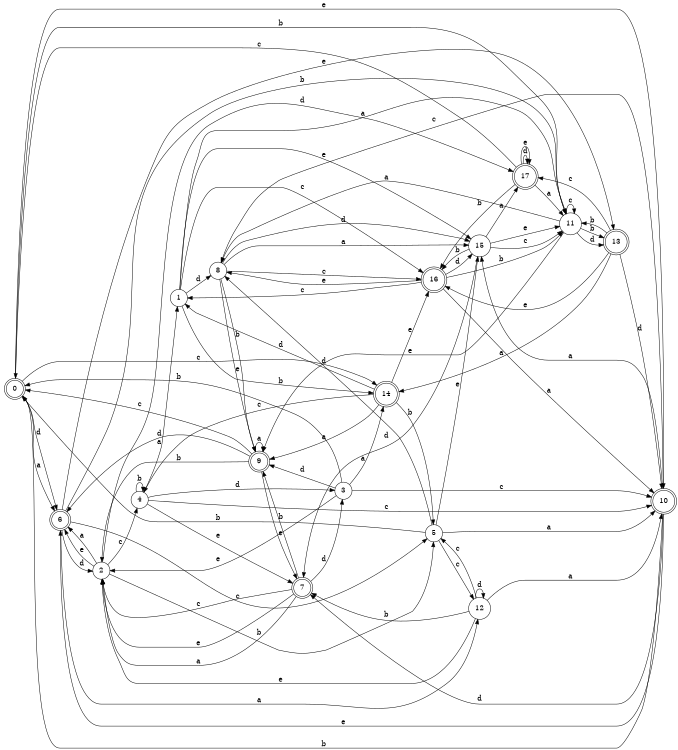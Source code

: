 digraph n15_4 {
__start0 [label="" shape="none"];

rankdir=LR;
size="8,5";

s0 [style="rounded,filled", color="black", fillcolor="white" shape="doublecircle", label="0"];
s1 [style="filled", color="black", fillcolor="white" shape="circle", label="1"];
s2 [style="filled", color="black", fillcolor="white" shape="circle", label="2"];
s3 [style="filled", color="black", fillcolor="white" shape="circle", label="3"];
s4 [style="filled", color="black", fillcolor="white" shape="circle", label="4"];
s5 [style="filled", color="black", fillcolor="white" shape="circle", label="5"];
s6 [style="rounded,filled", color="black", fillcolor="white" shape="doublecircle", label="6"];
s7 [style="rounded,filled", color="black", fillcolor="white" shape="doublecircle", label="7"];
s8 [style="filled", color="black", fillcolor="white" shape="circle", label="8"];
s9 [style="rounded,filled", color="black", fillcolor="white" shape="doublecircle", label="9"];
s10 [style="rounded,filled", color="black", fillcolor="white" shape="doublecircle", label="10"];
s11 [style="filled", color="black", fillcolor="white" shape="circle", label="11"];
s12 [style="filled", color="black", fillcolor="white" shape="circle", label="12"];
s13 [style="rounded,filled", color="black", fillcolor="white" shape="doublecircle", label="13"];
s14 [style="rounded,filled", color="black", fillcolor="white" shape="doublecircle", label="14"];
s15 [style="filled", color="black", fillcolor="white" shape="circle", label="15"];
s16 [style="rounded,filled", color="black", fillcolor="white" shape="doublecircle", label="16"];
s17 [style="rounded,filled", color="black", fillcolor="white" shape="doublecircle", label="17"];
s0 -> s6 [label="a"];
s0 -> s11 [label="b"];
s0 -> s14 [label="c"];
s0 -> s6 [label="d"];
s0 -> s10 [label="e"];
s1 -> s11 [label="a"];
s1 -> s14 [label="b"];
s1 -> s16 [label="c"];
s1 -> s8 [label="d"];
s1 -> s15 [label="e"];
s2 -> s6 [label="a"];
s2 -> s5 [label="b"];
s2 -> s4 [label="c"];
s2 -> s17 [label="d"];
s2 -> s6 [label="e"];
s3 -> s14 [label="a"];
s3 -> s0 [label="b"];
s3 -> s10 [label="c"];
s3 -> s9 [label="d"];
s3 -> s2 [label="e"];
s4 -> s1 [label="a"];
s4 -> s4 [label="b"];
s4 -> s10 [label="c"];
s4 -> s3 [label="d"];
s4 -> s7 [label="e"];
s5 -> s10 [label="a"];
s5 -> s0 [label="b"];
s5 -> s12 [label="c"];
s5 -> s8 [label="d"];
s5 -> s15 [label="e"];
s6 -> s12 [label="a"];
s6 -> s11 [label="b"];
s6 -> s5 [label="c"];
s6 -> s2 [label="d"];
s6 -> s13 [label="e"];
s7 -> s2 [label="a"];
s7 -> s9 [label="b"];
s7 -> s2 [label="c"];
s7 -> s3 [label="d"];
s7 -> s2 [label="e"];
s8 -> s15 [label="a"];
s8 -> s9 [label="b"];
s8 -> s16 [label="c"];
s8 -> s15 [label="d"];
s8 -> s9 [label="e"];
s9 -> s9 [label="a"];
s9 -> s2 [label="b"];
s9 -> s0 [label="c"];
s9 -> s6 [label="d"];
s9 -> s7 [label="e"];
s10 -> s15 [label="a"];
s10 -> s0 [label="b"];
s10 -> s8 [label="c"];
s10 -> s7 [label="d"];
s10 -> s6 [label="e"];
s11 -> s8 [label="a"];
s11 -> s13 [label="b"];
s11 -> s11 [label="c"];
s11 -> s13 [label="d"];
s11 -> s9 [label="e"];
s12 -> s10 [label="a"];
s12 -> s7 [label="b"];
s12 -> s5 [label="c"];
s12 -> s12 [label="d"];
s12 -> s2 [label="e"];
s13 -> s14 [label="a"];
s13 -> s11 [label="b"];
s13 -> s17 [label="c"];
s13 -> s10 [label="d"];
s13 -> s16 [label="e"];
s14 -> s9 [label="a"];
s14 -> s5 [label="b"];
s14 -> s4 [label="c"];
s14 -> s1 [label="d"];
s14 -> s16 [label="e"];
s15 -> s17 [label="a"];
s15 -> s16 [label="b"];
s15 -> s11 [label="c"];
s15 -> s7 [label="d"];
s15 -> s11 [label="e"];
s16 -> s10 [label="a"];
s16 -> s11 [label="b"];
s16 -> s1 [label="c"];
s16 -> s15 [label="d"];
s16 -> s8 [label="e"];
s17 -> s11 [label="a"];
s17 -> s16 [label="b"];
s17 -> s0 [label="c"];
s17 -> s17 [label="d"];
s17 -> s17 [label="e"];

}